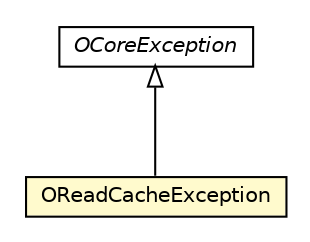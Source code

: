#!/usr/local/bin/dot
#
# Class diagram 
# Generated by UMLGraph version R5_6-24-gf6e263 (http://www.umlgraph.org/)
#

digraph G {
	edge [fontname="Helvetica",fontsize=10,labelfontname="Helvetica",labelfontsize=10];
	node [fontname="Helvetica",fontsize=10,shape=plaintext];
	nodesep=0.25;
	ranksep=0.5;
	// com.orientechnologies.orient.core.exception.OCoreException
	c2945876 [label=<<table title="com.orientechnologies.orient.core.exception.OCoreException" border="0" cellborder="1" cellspacing="0" cellpadding="2" port="p" href="./OCoreException.html">
		<tr><td><table border="0" cellspacing="0" cellpadding="1">
<tr><td align="center" balign="center"><font face="Helvetica-Oblique"> OCoreException </font></td></tr>
		</table></td></tr>
		</table>>, URL="./OCoreException.html", fontname="Helvetica", fontcolor="black", fontsize=10.0];
	// com.orientechnologies.orient.core.exception.OReadCacheException
	c2945910 [label=<<table title="com.orientechnologies.orient.core.exception.OReadCacheException" border="0" cellborder="1" cellspacing="0" cellpadding="2" port="p" bgcolor="lemonChiffon" href="./OReadCacheException.html">
		<tr><td><table border="0" cellspacing="0" cellpadding="1">
<tr><td align="center" balign="center"> OReadCacheException </td></tr>
		</table></td></tr>
		</table>>, URL="./OReadCacheException.html", fontname="Helvetica", fontcolor="black", fontsize=10.0];
	//com.orientechnologies.orient.core.exception.OReadCacheException extends com.orientechnologies.orient.core.exception.OCoreException
	c2945876:p -> c2945910:p [dir=back,arrowtail=empty];
}

